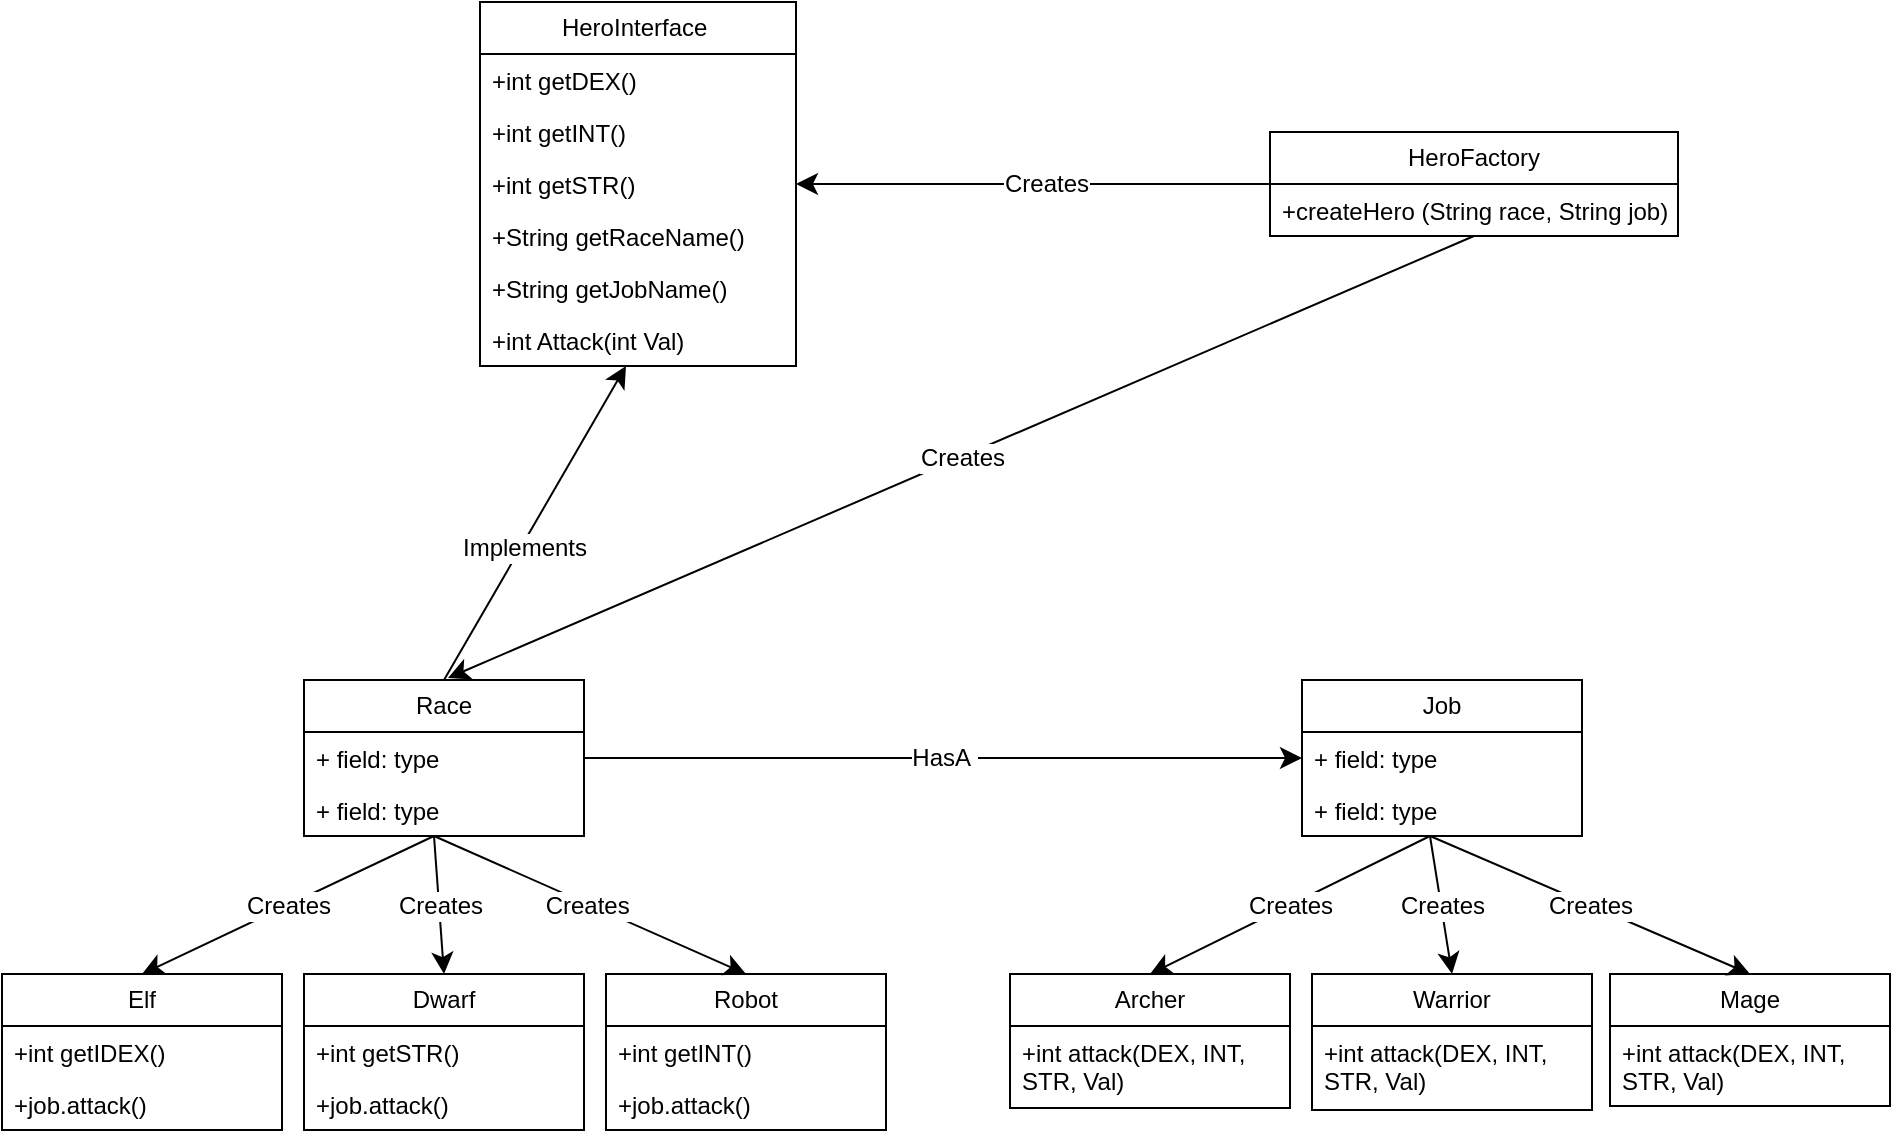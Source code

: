 <mxfile version="24.7.16">
  <diagram name="Page-1" id="cM00RsA2b5zES7nH-5cb">
    <mxGraphModel dx="1868" dy="1580" grid="0" gridSize="10" guides="1" tooltips="1" connect="1" arrows="1" fold="1" page="0" pageScale="1" pageWidth="850" pageHeight="1100" math="0" shadow="0">
      <root>
        <mxCell id="0" />
        <mxCell id="1" parent="0" />
        <mxCell id="KyBrxR12UiJV65W_V3dX-1" value="HeroInterface&amp;nbsp;" style="swimlane;fontStyle=0;childLayout=stackLayout;horizontal=1;startSize=26;fillColor=none;horizontalStack=0;resizeParent=1;resizeParentMax=0;resizeLast=0;collapsible=1;marginBottom=0;whiteSpace=wrap;html=1;" vertex="1" parent="1">
          <mxGeometry x="315" y="-163" width="158" height="182" as="geometry" />
        </mxCell>
        <mxCell id="KyBrxR12UiJV65W_V3dX-2" value="&lt;div&gt;+int getDEX()&lt;/div&gt;" style="text;strokeColor=none;fillColor=none;align=left;verticalAlign=top;spacingLeft=4;spacingRight=4;overflow=hidden;rotatable=0;points=[[0,0.5],[1,0.5]];portConstraint=eastwest;whiteSpace=wrap;html=1;" vertex="1" parent="KyBrxR12UiJV65W_V3dX-1">
          <mxGeometry y="26" width="158" height="26" as="geometry" />
        </mxCell>
        <mxCell id="KyBrxR12UiJV65W_V3dX-3" value="+int getINT()" style="text;strokeColor=none;fillColor=none;align=left;verticalAlign=top;spacingLeft=4;spacingRight=4;overflow=hidden;rotatable=0;points=[[0,0.5],[1,0.5]];portConstraint=eastwest;whiteSpace=wrap;html=1;" vertex="1" parent="KyBrxR12UiJV65W_V3dX-1">
          <mxGeometry y="52" width="158" height="26" as="geometry" />
        </mxCell>
        <mxCell id="KyBrxR12UiJV65W_V3dX-4" value="+int getSTR()&lt;div&gt;&lt;br&gt;&lt;/div&gt;" style="text;strokeColor=none;fillColor=none;align=left;verticalAlign=top;spacingLeft=4;spacingRight=4;overflow=hidden;rotatable=0;points=[[0,0.5],[1,0.5]];portConstraint=eastwest;whiteSpace=wrap;html=1;" vertex="1" parent="KyBrxR12UiJV65W_V3dX-1">
          <mxGeometry y="78" width="158" height="26" as="geometry" />
        </mxCell>
        <mxCell id="KyBrxR12UiJV65W_V3dX-10" value="+String getRaceName()" style="text;strokeColor=none;fillColor=none;align=left;verticalAlign=top;spacingLeft=4;spacingRight=4;overflow=hidden;rotatable=0;points=[[0,0.5],[1,0.5]];portConstraint=eastwest;whiteSpace=wrap;html=1;" vertex="1" parent="KyBrxR12UiJV65W_V3dX-1">
          <mxGeometry y="104" width="158" height="26" as="geometry" />
        </mxCell>
        <mxCell id="KyBrxR12UiJV65W_V3dX-8" value="+String getJobName()" style="text;strokeColor=none;fillColor=none;align=left;verticalAlign=top;spacingLeft=4;spacingRight=4;overflow=hidden;rotatable=0;points=[[0,0.5],[1,0.5]];portConstraint=eastwest;whiteSpace=wrap;html=1;" vertex="1" parent="KyBrxR12UiJV65W_V3dX-1">
          <mxGeometry y="130" width="158" height="26" as="geometry" />
        </mxCell>
        <mxCell id="KyBrxR12UiJV65W_V3dX-11" value="+int Attack(int Val)" style="text;strokeColor=none;fillColor=none;align=left;verticalAlign=top;spacingLeft=4;spacingRight=4;overflow=hidden;rotatable=0;points=[[0,0.5],[1,0.5]];portConstraint=eastwest;whiteSpace=wrap;html=1;" vertex="1" parent="KyBrxR12UiJV65W_V3dX-1">
          <mxGeometry y="156" width="158" height="26" as="geometry" />
        </mxCell>
        <mxCell id="KyBrxR12UiJV65W_V3dX-12" value="HeroFactory" style="swimlane;fontStyle=0;childLayout=stackLayout;horizontal=1;startSize=26;fillColor=none;horizontalStack=0;resizeParent=1;resizeParentMax=0;resizeLast=0;collapsible=1;marginBottom=0;whiteSpace=wrap;html=1;" vertex="1" parent="1">
          <mxGeometry x="710" y="-98" width="204" height="52" as="geometry" />
        </mxCell>
        <mxCell id="KyBrxR12UiJV65W_V3dX-13" value="+createHero (String race, String job)" style="text;strokeColor=none;fillColor=none;align=left;verticalAlign=top;spacingLeft=4;spacingRight=4;overflow=hidden;rotatable=0;points=[[0,0.5],[1,0.5]];portConstraint=eastwest;whiteSpace=wrap;html=1;" vertex="1" parent="KyBrxR12UiJV65W_V3dX-12">
          <mxGeometry y="26" width="204" height="26" as="geometry" />
        </mxCell>
        <mxCell id="KyBrxR12UiJV65W_V3dX-16" value="" style="endArrow=classic;html=1;rounded=0;fontSize=12;startSize=8;endSize=8;curved=1;entryX=1;entryY=0.5;entryDx=0;entryDy=0;" edge="1" parent="1" target="KyBrxR12UiJV65W_V3dX-4">
          <mxGeometry relative="1" as="geometry">
            <mxPoint x="710" y="-72" as="sourcePoint" />
            <mxPoint x="662" y="-67" as="targetPoint" />
          </mxGeometry>
        </mxCell>
        <mxCell id="KyBrxR12UiJV65W_V3dX-17" value="Creates" style="edgeLabel;resizable=0;html=1;fontSize=12;;align=center;verticalAlign=middle;" connectable="0" vertex="1" parent="KyBrxR12UiJV65W_V3dX-16">
          <mxGeometry relative="1" as="geometry">
            <mxPoint x="6" as="offset" />
          </mxGeometry>
        </mxCell>
        <mxCell id="KyBrxR12UiJV65W_V3dX-18" value="Race" style="swimlane;fontStyle=0;childLayout=stackLayout;horizontal=1;startSize=26;fillColor=none;horizontalStack=0;resizeParent=1;resizeParentMax=0;resizeLast=0;collapsible=1;marginBottom=0;whiteSpace=wrap;html=1;" vertex="1" parent="1">
          <mxGeometry x="227" y="176" width="140" height="78" as="geometry" />
        </mxCell>
        <mxCell id="KyBrxR12UiJV65W_V3dX-19" value="+ field: type" style="text;strokeColor=none;fillColor=none;align=left;verticalAlign=top;spacingLeft=4;spacingRight=4;overflow=hidden;rotatable=0;points=[[0,0.5],[1,0.5]];portConstraint=eastwest;whiteSpace=wrap;html=1;" vertex="1" parent="KyBrxR12UiJV65W_V3dX-18">
          <mxGeometry y="26" width="140" height="26" as="geometry" />
        </mxCell>
        <mxCell id="KyBrxR12UiJV65W_V3dX-20" value="+ field: type" style="text;strokeColor=none;fillColor=none;align=left;verticalAlign=top;spacingLeft=4;spacingRight=4;overflow=hidden;rotatable=0;points=[[0,0.5],[1,0.5]];portConstraint=eastwest;whiteSpace=wrap;html=1;" vertex="1" parent="KyBrxR12UiJV65W_V3dX-18">
          <mxGeometry y="52" width="140" height="26" as="geometry" />
        </mxCell>
        <mxCell id="KyBrxR12UiJV65W_V3dX-22" value="Job" style="swimlane;fontStyle=0;childLayout=stackLayout;horizontal=1;startSize=26;fillColor=none;horizontalStack=0;resizeParent=1;resizeParentMax=0;resizeLast=0;collapsible=1;marginBottom=0;whiteSpace=wrap;html=1;" vertex="1" parent="1">
          <mxGeometry x="726" y="176" width="140" height="78" as="geometry" />
        </mxCell>
        <mxCell id="KyBrxR12UiJV65W_V3dX-23" value="+ field: type" style="text;strokeColor=none;fillColor=none;align=left;verticalAlign=top;spacingLeft=4;spacingRight=4;overflow=hidden;rotatable=0;points=[[0,0.5],[1,0.5]];portConstraint=eastwest;whiteSpace=wrap;html=1;" vertex="1" parent="KyBrxR12UiJV65W_V3dX-22">
          <mxGeometry y="26" width="140" height="26" as="geometry" />
        </mxCell>
        <mxCell id="KyBrxR12UiJV65W_V3dX-24" value="+ field: type" style="text;strokeColor=none;fillColor=none;align=left;verticalAlign=top;spacingLeft=4;spacingRight=4;overflow=hidden;rotatable=0;points=[[0,0.5],[1,0.5]];portConstraint=eastwest;whiteSpace=wrap;html=1;" vertex="1" parent="KyBrxR12UiJV65W_V3dX-22">
          <mxGeometry y="52" width="140" height="26" as="geometry" />
        </mxCell>
        <mxCell id="KyBrxR12UiJV65W_V3dX-26" value="Elf" style="swimlane;fontStyle=0;childLayout=stackLayout;horizontal=1;startSize=26;fillColor=none;horizontalStack=0;resizeParent=1;resizeParentMax=0;resizeLast=0;collapsible=1;marginBottom=0;whiteSpace=wrap;html=1;" vertex="1" parent="1">
          <mxGeometry x="76" y="323" width="140" height="78" as="geometry" />
        </mxCell>
        <mxCell id="KyBrxR12UiJV65W_V3dX-27" value="+int getIDEX()" style="text;strokeColor=none;fillColor=none;align=left;verticalAlign=top;spacingLeft=4;spacingRight=4;overflow=hidden;rotatable=0;points=[[0,0.5],[1,0.5]];portConstraint=eastwest;whiteSpace=wrap;html=1;" vertex="1" parent="KyBrxR12UiJV65W_V3dX-26">
          <mxGeometry y="26" width="140" height="26" as="geometry" />
        </mxCell>
        <mxCell id="KyBrxR12UiJV65W_V3dX-28" value="+job.attack()" style="text;strokeColor=none;fillColor=none;align=left;verticalAlign=top;spacingLeft=4;spacingRight=4;overflow=hidden;rotatable=0;points=[[0,0.5],[1,0.5]];portConstraint=eastwest;whiteSpace=wrap;html=1;" vertex="1" parent="KyBrxR12UiJV65W_V3dX-26">
          <mxGeometry y="52" width="140" height="26" as="geometry" />
        </mxCell>
        <mxCell id="KyBrxR12UiJV65W_V3dX-30" value="Dwarf" style="swimlane;fontStyle=0;childLayout=stackLayout;horizontal=1;startSize=26;fillColor=none;horizontalStack=0;resizeParent=1;resizeParentMax=0;resizeLast=0;collapsible=1;marginBottom=0;whiteSpace=wrap;html=1;" vertex="1" parent="1">
          <mxGeometry x="227" y="323" width="140" height="78" as="geometry" />
        </mxCell>
        <mxCell id="KyBrxR12UiJV65W_V3dX-31" value="+int getSTR()" style="text;strokeColor=none;fillColor=none;align=left;verticalAlign=top;spacingLeft=4;spacingRight=4;overflow=hidden;rotatable=0;points=[[0,0.5],[1,0.5]];portConstraint=eastwest;whiteSpace=wrap;html=1;" vertex="1" parent="KyBrxR12UiJV65W_V3dX-30">
          <mxGeometry y="26" width="140" height="26" as="geometry" />
        </mxCell>
        <mxCell id="KyBrxR12UiJV65W_V3dX-32" value="+job.attack()" style="text;strokeColor=none;fillColor=none;align=left;verticalAlign=top;spacingLeft=4;spacingRight=4;overflow=hidden;rotatable=0;points=[[0,0.5],[1,0.5]];portConstraint=eastwest;whiteSpace=wrap;html=1;" vertex="1" parent="KyBrxR12UiJV65W_V3dX-30">
          <mxGeometry y="52" width="140" height="26" as="geometry" />
        </mxCell>
        <mxCell id="KyBrxR12UiJV65W_V3dX-34" value="Robot" style="swimlane;fontStyle=0;childLayout=stackLayout;horizontal=1;startSize=26;fillColor=none;horizontalStack=0;resizeParent=1;resizeParentMax=0;resizeLast=0;collapsible=1;marginBottom=0;whiteSpace=wrap;html=1;" vertex="1" parent="1">
          <mxGeometry x="378" y="323" width="140" height="78" as="geometry" />
        </mxCell>
        <mxCell id="KyBrxR12UiJV65W_V3dX-35" value="+int getINT()" style="text;strokeColor=none;fillColor=none;align=left;verticalAlign=top;spacingLeft=4;spacingRight=4;overflow=hidden;rotatable=0;points=[[0,0.5],[1,0.5]];portConstraint=eastwest;whiteSpace=wrap;html=1;" vertex="1" parent="KyBrxR12UiJV65W_V3dX-34">
          <mxGeometry y="26" width="140" height="26" as="geometry" />
        </mxCell>
        <UserObject label="&lt;span style=&quot;caret-color: rgb(0, 0, 0); color: rgb(0, 0, 0); font-family: Helvetica; font-size: 12px; font-style: normal; font-variant-caps: normal; font-weight: 400; letter-spacing: normal; orphans: auto; text-align: left; text-indent: 0px; text-transform: none; white-space: normal; widows: auto; word-spacing: 0px; -webkit-tap-highlight-color: rgba(26, 26, 26, 0.3); -webkit-text-size-adjust: none; -webkit-text-stroke-width: 0px; background-color: rgb(255, 255, 255); text-decoration: none; display: inline !important; float: none;&quot;&gt;+job.attack()&lt;/span&gt;" link="&lt;span style=&quot;caret-color: rgb(0, 0, 0); color: rgb(0, 0, 0); font-family: Helvetica; font-size: 12px; font-style: normal; font-variant-caps: normal; font-weight: 400; letter-spacing: normal; orphans: auto; text-align: left; text-indent: 0px; text-transform: none; white-space: normal; widows: auto; word-spacing: 0px; -webkit-tap-highlight-color: rgba(26, 26, 26, 0.3); -webkit-text-size-adjust: none; -webkit-text-stroke-width: 0px; background-color: rgb(255, 255, 255); text-decoration: none; display: inline !important; float: none;&quot;&gt;+job.attack()&lt;/span&gt;" id="KyBrxR12UiJV65W_V3dX-36">
          <mxCell style="text;strokeColor=none;fillColor=none;align=left;verticalAlign=top;spacingLeft=4;spacingRight=4;overflow=hidden;rotatable=0;points=[[0,0.5],[1,0.5]];portConstraint=eastwest;whiteSpace=wrap;html=1;" vertex="1" parent="KyBrxR12UiJV65W_V3dX-34">
            <mxGeometry y="52" width="140" height="26" as="geometry" />
          </mxCell>
        </UserObject>
        <mxCell id="KyBrxR12UiJV65W_V3dX-38" value="Archer" style="swimlane;fontStyle=0;childLayout=stackLayout;horizontal=1;startSize=26;fillColor=none;horizontalStack=0;resizeParent=1;resizeParentMax=0;resizeLast=0;collapsible=1;marginBottom=0;whiteSpace=wrap;html=1;" vertex="1" parent="1">
          <mxGeometry x="580" y="323" width="140" height="67" as="geometry" />
        </mxCell>
        <mxCell id="KyBrxR12UiJV65W_V3dX-39" value="+int attack(DEX, INT, STR, Val)" style="text;strokeColor=none;fillColor=none;align=left;verticalAlign=top;spacingLeft=4;spacingRight=4;overflow=hidden;rotatable=0;points=[[0,0.5],[1,0.5]];portConstraint=eastwest;whiteSpace=wrap;html=1;" vertex="1" parent="KyBrxR12UiJV65W_V3dX-38">
          <mxGeometry y="26" width="140" height="41" as="geometry" />
        </mxCell>
        <mxCell id="KyBrxR12UiJV65W_V3dX-42" value="Warrior" style="swimlane;fontStyle=0;childLayout=stackLayout;horizontal=1;startSize=26;fillColor=none;horizontalStack=0;resizeParent=1;resizeParentMax=0;resizeLast=0;collapsible=1;marginBottom=0;whiteSpace=wrap;html=1;" vertex="1" parent="1">
          <mxGeometry x="731" y="323" width="140" height="68" as="geometry" />
        </mxCell>
        <mxCell id="KyBrxR12UiJV65W_V3dX-43" value="+int attack(DEX, INT, STR, Val)" style="text;strokeColor=none;fillColor=none;align=left;verticalAlign=top;spacingLeft=4;spacingRight=4;overflow=hidden;rotatable=0;points=[[0,0.5],[1,0.5]];portConstraint=eastwest;whiteSpace=wrap;html=1;" vertex="1" parent="KyBrxR12UiJV65W_V3dX-42">
          <mxGeometry y="26" width="140" height="42" as="geometry" />
        </mxCell>
        <mxCell id="KyBrxR12UiJV65W_V3dX-46" value="Mage" style="swimlane;fontStyle=0;childLayout=stackLayout;horizontal=1;startSize=26;fillColor=none;horizontalStack=0;resizeParent=1;resizeParentMax=0;resizeLast=0;collapsible=1;marginBottom=0;whiteSpace=wrap;html=1;" vertex="1" parent="1">
          <mxGeometry x="880" y="323" width="140" height="66" as="geometry" />
        </mxCell>
        <mxCell id="KyBrxR12UiJV65W_V3dX-47" value="+int attack(DEX, INT, STR, Val)" style="text;strokeColor=none;fillColor=none;align=left;verticalAlign=top;spacingLeft=4;spacingRight=4;overflow=hidden;rotatable=0;points=[[0,0.5],[1,0.5]];portConstraint=eastwest;whiteSpace=wrap;html=1;" vertex="1" parent="KyBrxR12UiJV65W_V3dX-46">
          <mxGeometry y="26" width="140" height="40" as="geometry" />
        </mxCell>
        <mxCell id="KyBrxR12UiJV65W_V3dX-50" value="" style="endArrow=classic;html=1;rounded=0;fontSize=12;startSize=8;endSize=8;curved=1;exitX=1;exitY=0.5;exitDx=0;exitDy=0;entryX=0;entryY=0.5;entryDx=0;entryDy=0;" edge="1" parent="1" source="KyBrxR12UiJV65W_V3dX-19" target="KyBrxR12UiJV65W_V3dX-23">
          <mxGeometry relative="1" as="geometry">
            <mxPoint x="580" y="218" as="sourcePoint" />
            <mxPoint x="680" y="218" as="targetPoint" />
          </mxGeometry>
        </mxCell>
        <mxCell id="KyBrxR12UiJV65W_V3dX-51" value="HasA&amp;nbsp;" style="edgeLabel;resizable=0;html=1;fontSize=12;;align=center;verticalAlign=middle;" connectable="0" vertex="1" parent="KyBrxR12UiJV65W_V3dX-50">
          <mxGeometry relative="1" as="geometry" />
        </mxCell>
        <mxCell id="KyBrxR12UiJV65W_V3dX-52" value="" style="endArrow=classic;html=1;rounded=0;fontSize=12;startSize=8;endSize=8;curved=1;entryX=0.5;entryY=0;entryDx=0;entryDy=0;" edge="1" parent="1" target="KyBrxR12UiJV65W_V3dX-34">
          <mxGeometry relative="1" as="geometry">
            <mxPoint x="292" y="254" as="sourcePoint" />
            <mxPoint x="638" y="430" as="targetPoint" />
          </mxGeometry>
        </mxCell>
        <mxCell id="KyBrxR12UiJV65W_V3dX-53" value="Creates&amp;nbsp;" style="edgeLabel;resizable=0;html=1;fontSize=12;;align=center;verticalAlign=middle;" connectable="0" vertex="1" parent="KyBrxR12UiJV65W_V3dX-52">
          <mxGeometry relative="1" as="geometry" />
        </mxCell>
        <mxCell id="KyBrxR12UiJV65W_V3dX-54" value="" style="endArrow=classic;html=1;rounded=0;fontSize=12;startSize=8;endSize=8;curved=1;entryX=0.5;entryY=0;entryDx=0;entryDy=0;" edge="1" parent="1" target="KyBrxR12UiJV65W_V3dX-30">
          <mxGeometry relative="1" as="geometry">
            <mxPoint x="292" y="254" as="sourcePoint" />
            <mxPoint x="638" y="430" as="targetPoint" />
          </mxGeometry>
        </mxCell>
        <mxCell id="KyBrxR12UiJV65W_V3dX-55" value="Creates" style="edgeLabel;resizable=0;html=1;fontSize=12;;align=center;verticalAlign=middle;" connectable="0" vertex="1" parent="KyBrxR12UiJV65W_V3dX-54">
          <mxGeometry relative="1" as="geometry" />
        </mxCell>
        <mxCell id="KyBrxR12UiJV65W_V3dX-56" value="" style="endArrow=classic;html=1;rounded=0;fontSize=12;startSize=8;endSize=8;curved=1;entryX=0.5;entryY=0;entryDx=0;entryDy=0;" edge="1" parent="1" target="KyBrxR12UiJV65W_V3dX-26">
          <mxGeometry relative="1" as="geometry">
            <mxPoint x="292" y="254" as="sourcePoint" />
            <mxPoint x="638" y="430" as="targetPoint" />
          </mxGeometry>
        </mxCell>
        <mxCell id="KyBrxR12UiJV65W_V3dX-57" value="Creates" style="edgeLabel;resizable=0;html=1;fontSize=12;;align=center;verticalAlign=middle;" connectable="0" vertex="1" parent="KyBrxR12UiJV65W_V3dX-56">
          <mxGeometry relative="1" as="geometry" />
        </mxCell>
        <mxCell id="KyBrxR12UiJV65W_V3dX-60" value="" style="endArrow=classic;html=1;rounded=0;fontSize=12;startSize=8;endSize=8;curved=1;entryX=0.5;entryY=0;entryDx=0;entryDy=0;" edge="1" parent="1" target="KyBrxR12UiJV65W_V3dX-38">
          <mxGeometry relative="1" as="geometry">
            <mxPoint x="790" y="254" as="sourcePoint" />
            <mxPoint x="680" y="268" as="targetPoint" />
          </mxGeometry>
        </mxCell>
        <mxCell id="KyBrxR12UiJV65W_V3dX-61" value="Creates" style="edgeLabel;resizable=0;html=1;fontSize=12;;align=center;verticalAlign=middle;" connectable="0" vertex="1" parent="KyBrxR12UiJV65W_V3dX-60">
          <mxGeometry relative="1" as="geometry" />
        </mxCell>
        <mxCell id="KyBrxR12UiJV65W_V3dX-62" value="" style="endArrow=classic;html=1;rounded=0;fontSize=12;startSize=8;endSize=8;curved=1;entryX=0.5;entryY=0;entryDx=0;entryDy=0;" edge="1" parent="1" target="KyBrxR12UiJV65W_V3dX-42">
          <mxGeometry relative="1" as="geometry">
            <mxPoint x="790" y="254" as="sourcePoint" />
            <mxPoint x="850" y="276" as="targetPoint" />
          </mxGeometry>
        </mxCell>
        <mxCell id="KyBrxR12UiJV65W_V3dX-63" value="Creates" style="edgeLabel;resizable=0;html=1;fontSize=12;;align=center;verticalAlign=middle;" connectable="0" vertex="1" parent="KyBrxR12UiJV65W_V3dX-62">
          <mxGeometry relative="1" as="geometry" />
        </mxCell>
        <mxCell id="KyBrxR12UiJV65W_V3dX-64" value="" style="endArrow=classic;html=1;rounded=0;fontSize=12;startSize=8;endSize=8;curved=1;entryX=0.5;entryY=0;entryDx=0;entryDy=0;" edge="1" parent="1" target="KyBrxR12UiJV65W_V3dX-46">
          <mxGeometry relative="1" as="geometry">
            <mxPoint x="790" y="254" as="sourcePoint" />
            <mxPoint x="1040" y="272" as="targetPoint" />
          </mxGeometry>
        </mxCell>
        <mxCell id="KyBrxR12UiJV65W_V3dX-65" value="Creates" style="edgeLabel;resizable=0;html=1;fontSize=12;;align=center;verticalAlign=middle;" connectable="0" vertex="1" parent="KyBrxR12UiJV65W_V3dX-64">
          <mxGeometry relative="1" as="geometry" />
        </mxCell>
        <mxCell id="KyBrxR12UiJV65W_V3dX-67" value="" style="endArrow=classic;html=1;rounded=0;fontSize=12;startSize=8;endSize=8;curved=1;exitX=0.5;exitY=0;exitDx=0;exitDy=0;" edge="1" parent="1" source="KyBrxR12UiJV65W_V3dX-18">
          <mxGeometry relative="1" as="geometry">
            <mxPoint x="447" y="242" as="sourcePoint" />
            <mxPoint x="388" y="19" as="targetPoint" />
          </mxGeometry>
        </mxCell>
        <mxCell id="KyBrxR12UiJV65W_V3dX-68" value="Implements" style="edgeLabel;resizable=0;html=1;fontSize=12;;align=center;verticalAlign=middle;" connectable="0" vertex="1" parent="KyBrxR12UiJV65W_V3dX-67">
          <mxGeometry relative="1" as="geometry">
            <mxPoint x="-6" y="12" as="offset" />
          </mxGeometry>
        </mxCell>
        <mxCell id="KyBrxR12UiJV65W_V3dX-70" value="" style="endArrow=classic;html=1;rounded=0;fontSize=12;startSize=8;endSize=8;curved=1;exitX=0.5;exitY=1;exitDx=0;exitDy=0;" edge="1" parent="1" source="KyBrxR12UiJV65W_V3dX-12">
          <mxGeometry relative="1" as="geometry">
            <mxPoint x="612" y="22" as="sourcePoint" />
            <mxPoint x="299" y="175" as="targetPoint" />
          </mxGeometry>
        </mxCell>
        <mxCell id="KyBrxR12UiJV65W_V3dX-71" value="Creates" style="edgeLabel;resizable=0;html=1;fontSize=12;;align=center;verticalAlign=middle;" connectable="0" vertex="1" parent="KyBrxR12UiJV65W_V3dX-70">
          <mxGeometry relative="1" as="geometry" />
        </mxCell>
      </root>
    </mxGraphModel>
  </diagram>
</mxfile>
